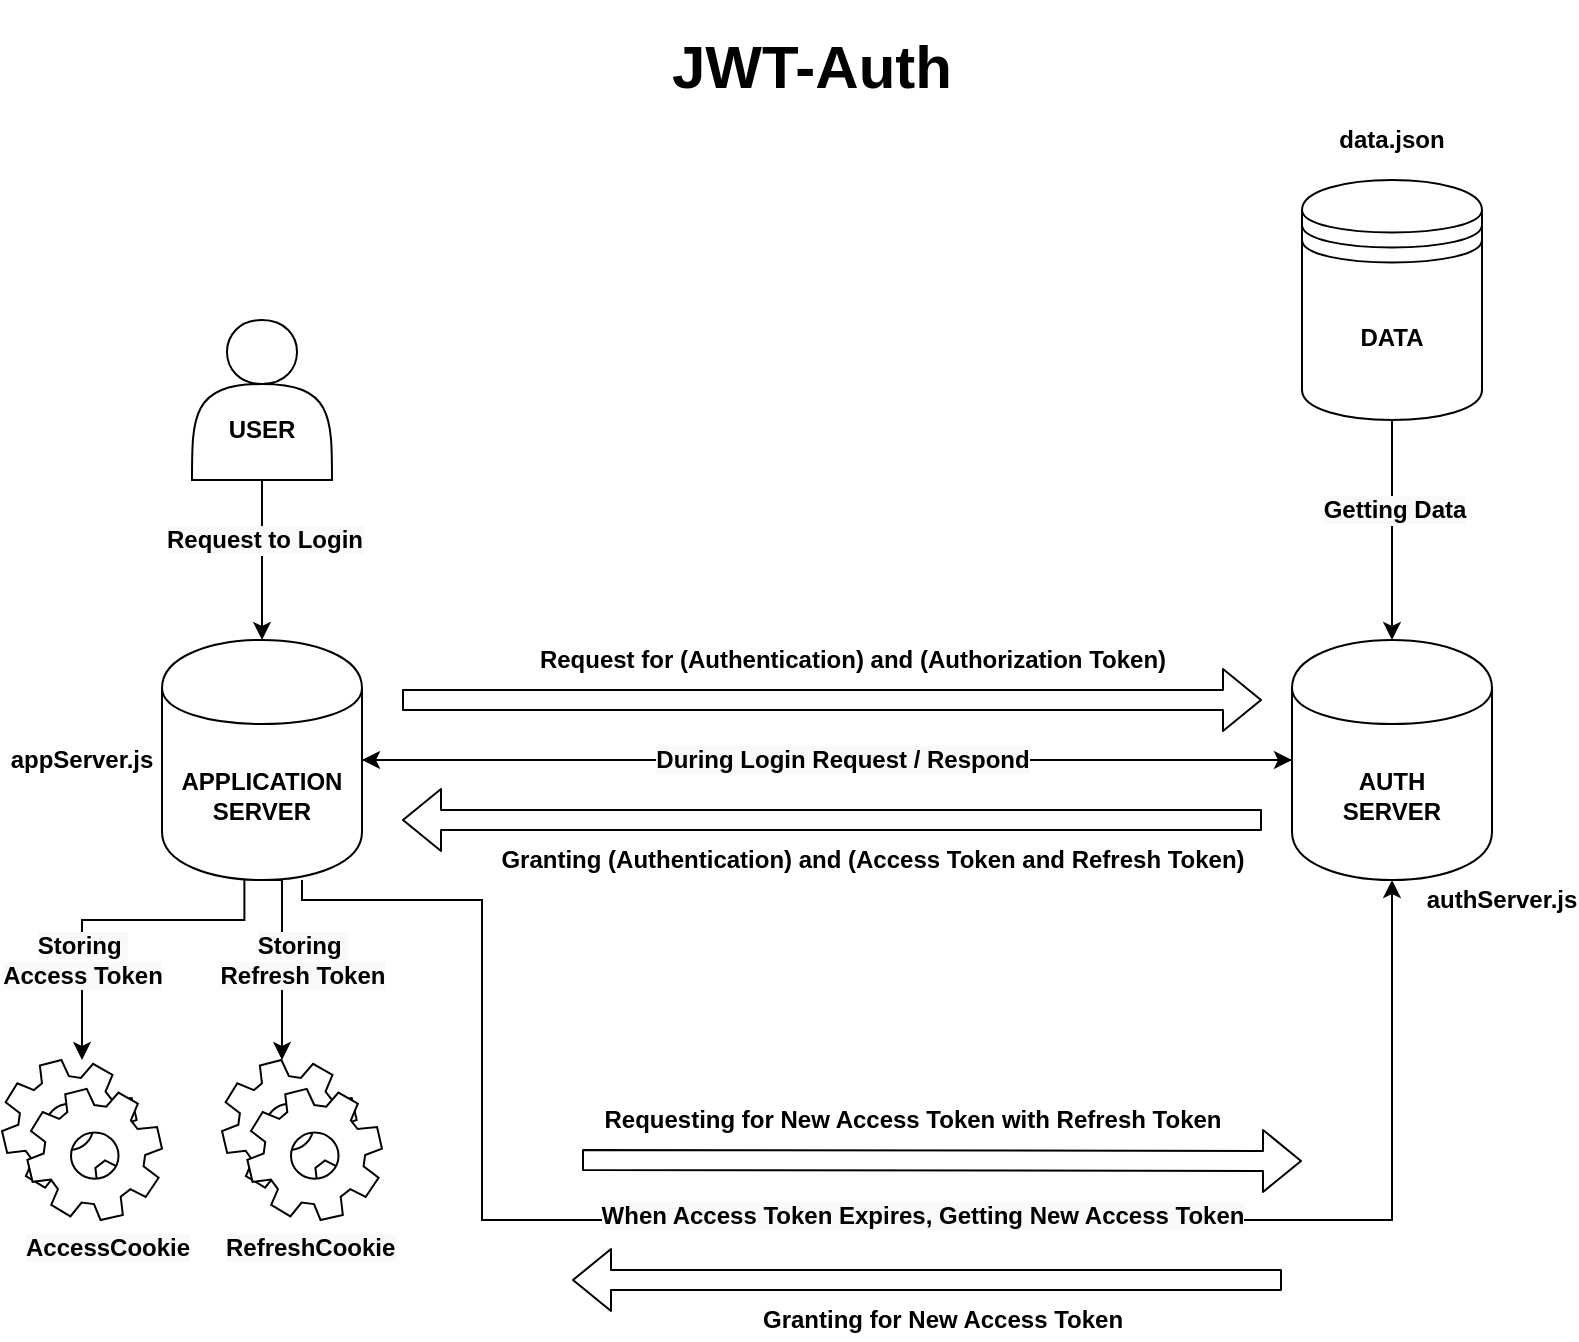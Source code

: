 <mxfile version="13.3.0" type="device"><diagram id="kCG7ILH7ZOw1FWQmVlzB" name="Page-1"><mxGraphModel dx="1038" dy="1680" grid="1" gridSize="10" guides="1" tooltips="1" connect="1" arrows="1" fold="1" page="1" pageScale="1" pageWidth="850" pageHeight="1100" math="0" shadow="0"><root><mxCell id="0"/><mxCell id="1" parent="0"/><mxCell id="ECTDB3NjnhE_dNnD_6sE-19" style="edgeStyle=orthogonalEdgeStyle;rounded=0;orthogonalLoop=1;jettySize=auto;html=1;fontFamily=Helvetica;" parent="1" source="ECTDB3NjnhE_dNnD_6sE-1" target="ECTDB3NjnhE_dNnD_6sE-9" edge="1"><mxGeometry relative="1" as="geometry"/></mxCell><mxCell id="ECTDB3NjnhE_dNnD_6sE-63" style="edgeStyle=orthogonalEdgeStyle;rounded=0;orthogonalLoop=1;jettySize=auto;html=1;fontFamily=Helvetica;exitX=0.412;exitY=0.998;exitDx=0;exitDy=0;exitPerimeter=0;" parent="1" source="ECTDB3NjnhE_dNnD_6sE-1" edge="1"><mxGeometry relative="1" as="geometry"><mxPoint x="160" y="380" as="sourcePoint"/><mxPoint x="80" y="470" as="targetPoint"/><Array as="points"><mxPoint x="161" y="400"/><mxPoint x="80" y="400"/></Array></mxGeometry></mxCell><mxCell id="ECTDB3NjnhE_dNnD_6sE-70" value="&lt;b style=&quot;font-size: 12px ; background-color: rgb(248 , 249 , 250)&quot;&gt;Storing&amp;nbsp;&lt;br&gt;Access Token&lt;/b&gt;" style="edgeLabel;html=1;align=center;verticalAlign=middle;resizable=0;points=[];fontFamily=Helvetica;" parent="ECTDB3NjnhE_dNnD_6sE-63" vertex="1" connectable="0"><mxGeometry x="0.652" y="1" relative="1" as="geometry"><mxPoint x="-1" y="-20.56" as="offset"/></mxGeometry></mxCell><mxCell id="ECTDB3NjnhE_dNnD_6sE-80" style="edgeStyle=orthogonalEdgeStyle;rounded=0;orthogonalLoop=1;jettySize=auto;html=1;entryX=0.5;entryY=1;entryDx=0;entryDy=0;fontFamily=Helvetica;" parent="1" source="ECTDB3NjnhE_dNnD_6sE-1" target="ECTDB3NjnhE_dNnD_6sE-9" edge="1"><mxGeometry relative="1" as="geometry"><Array as="points"><mxPoint x="190" y="390"/><mxPoint x="280" y="390"/><mxPoint x="280" y="550"/><mxPoint x="735" y="550"/></Array></mxGeometry></mxCell><mxCell id="ECTDB3NjnhE_dNnD_6sE-83" value="&lt;span style=&quot;font-size: 12px ; background-color: rgb(248 , 249 , 250)&quot;&gt;&lt;b&gt;When Access Token Expires, Getting New Access Token&lt;/b&gt;&lt;/span&gt;" style="edgeLabel;html=1;align=center;verticalAlign=middle;resizable=0;points=[];fontFamily=Helvetica;" parent="ECTDB3NjnhE_dNnD_6sE-80" vertex="1" connectable="0"><mxGeometry x="0.147" y="2" relative="1" as="geometry"><mxPoint x="-28" as="offset"/></mxGeometry></mxCell><mxCell id="ECTDB3NjnhE_dNnD_6sE-1" value="&lt;b&gt;APPLICATION&lt;br&gt;SERVER&lt;/b&gt;" style="shape=cylinder;whiteSpace=wrap;html=1;boundedLbl=1;backgroundOutline=1;fontFamily=Helvetica;" parent="1" vertex="1"><mxGeometry x="120" y="260" width="100" height="120" as="geometry"/></mxCell><mxCell id="ECTDB3NjnhE_dNnD_6sE-3" value="" style="shape=flexArrow;endArrow=classic;html=1;fontFamily=Helvetica;" parent="1" edge="1"><mxGeometry width="50" height="50" relative="1" as="geometry"><mxPoint x="240" y="290" as="sourcePoint"/><mxPoint x="670" y="290" as="targetPoint"/></mxGeometry></mxCell><mxCell id="ECTDB3NjnhE_dNnD_6sE-4" value="" style="shape=flexArrow;endArrow=classic;html=1;fontFamily=Helvetica;" parent="1" edge="1"><mxGeometry width="50" height="50" relative="1" as="geometry"><mxPoint x="670" y="350" as="sourcePoint"/><mxPoint x="240" y="350" as="targetPoint"/></mxGeometry></mxCell><mxCell id="ECTDB3NjnhE_dNnD_6sE-68" style="edgeStyle=orthogonalEdgeStyle;rounded=0;orthogonalLoop=1;jettySize=auto;html=1;entryX=0.5;entryY=0;entryDx=0;entryDy=0;fontFamily=Helvetica;" parent="1" source="ECTDB3NjnhE_dNnD_6sE-7" target="ECTDB3NjnhE_dNnD_6sE-1" edge="1"><mxGeometry relative="1" as="geometry"><Array as="points"><mxPoint x="170" y="220"/><mxPoint x="170" y="220"/></Array></mxGeometry></mxCell><mxCell id="ECTDB3NjnhE_dNnD_6sE-69" value="&lt;b style=&quot;font-size: 12px ; background-color: rgb(248 , 249 , 250)&quot;&gt;Request to Login&lt;/b&gt;" style="edgeLabel;html=1;align=center;verticalAlign=middle;resizable=0;points=[];fontFamily=Helvetica;" parent="ECTDB3NjnhE_dNnD_6sE-68" vertex="1" connectable="0"><mxGeometry y="10" relative="1" as="geometry"><mxPoint x="-9" y="-10" as="offset"/></mxGeometry></mxCell><mxCell id="ECTDB3NjnhE_dNnD_6sE-7" value="&lt;b&gt;&lt;br&gt;&lt;br&gt;USER&lt;/b&gt;" style="shape=actor;whiteSpace=wrap;html=1;fontFamily=Helvetica;" parent="1" vertex="1"><mxGeometry x="135" y="100" width="70" height="80" as="geometry"/></mxCell><mxCell id="ECTDB3NjnhE_dNnD_6sE-17" style="edgeStyle=orthogonalEdgeStyle;rounded=0;orthogonalLoop=1;jettySize=auto;html=1;entryX=0.5;entryY=0;entryDx=0;entryDy=0;fontFamily=Helvetica;" parent="1" source="ECTDB3NjnhE_dNnD_6sE-8" target="ECTDB3NjnhE_dNnD_6sE-9" edge="1"><mxGeometry relative="1" as="geometry"><Array as="points"><mxPoint x="735" y="200"/><mxPoint x="735" y="200"/></Array></mxGeometry></mxCell><mxCell id="ECTDB3NjnhE_dNnD_6sE-76" value="&lt;span style=&quot;font-size: 12px ; background-color: rgb(248 , 249 , 250)&quot;&gt;&lt;b&gt;Getting Data&lt;/b&gt;&lt;/span&gt;" style="edgeLabel;html=1;align=center;verticalAlign=middle;resizable=0;points=[];fontFamily=Helvetica;" parent="ECTDB3NjnhE_dNnD_6sE-17" vertex="1" connectable="0"><mxGeometry x="-0.091" y="5" relative="1" as="geometry"><mxPoint x="-4" y="-5" as="offset"/></mxGeometry></mxCell><mxCell id="ECTDB3NjnhE_dNnD_6sE-8" value="&lt;b style=&quot;line-height: 120%&quot;&gt;DATA&lt;/b&gt;" style="shape=datastore;whiteSpace=wrap;html=1;fontFamily=Helvetica;" parent="1" vertex="1"><mxGeometry x="690" y="30" width="90" height="120" as="geometry"/></mxCell><mxCell id="ECTDB3NjnhE_dNnD_6sE-20" style="edgeStyle=orthogonalEdgeStyle;rounded=0;orthogonalLoop=1;jettySize=auto;html=1;fontFamily=Helvetica;" parent="1" source="ECTDB3NjnhE_dNnD_6sE-9" target="ECTDB3NjnhE_dNnD_6sE-1" edge="1"><mxGeometry relative="1" as="geometry"><Array as="points"><mxPoint x="450" y="320"/><mxPoint x="450" y="320"/></Array></mxGeometry></mxCell><mxCell id="ECTDB3NjnhE_dNnD_6sE-72" value="&lt;span style=&quot;font-size: 12px ; background-color: rgb(248 , 249 , 250)&quot;&gt;&lt;b&gt;During Login Request / Respond&lt;/b&gt;&lt;/span&gt;" style="edgeLabel;html=1;align=center;verticalAlign=middle;resizable=0;points=[];fontFamily=Helvetica;" parent="ECTDB3NjnhE_dNnD_6sE-20" vertex="1" connectable="0"><mxGeometry x="0.103" y="-1" relative="1" as="geometry"><mxPoint x="31" y="1" as="offset"/></mxGeometry></mxCell><mxCell id="ECTDB3NjnhE_dNnD_6sE-48" style="edgeStyle=orthogonalEdgeStyle;rounded=0;orthogonalLoop=1;jettySize=auto;html=1;fontFamily=Helvetica;exitX=0.5;exitY=1;exitDx=0;exitDy=0;" parent="1" source="ECTDB3NjnhE_dNnD_6sE-1" target="ECTDB3NjnhE_dNnD_6sE-45" edge="1"><mxGeometry relative="1" as="geometry"><mxPoint x="205" y="360" as="sourcePoint"/><mxPoint x="270" y="470" as="targetPoint"/><Array as="points"><mxPoint x="180" y="380"/></Array></mxGeometry></mxCell><mxCell id="ECTDB3NjnhE_dNnD_6sE-71" value="&lt;b style=&quot;font-size: 12px ; background-color: rgb(248 , 249 , 250)&quot;&gt;Storing&amp;nbsp;&lt;br&gt;Refresh Token&lt;/b&gt;" style="edgeLabel;html=1;align=center;verticalAlign=middle;resizable=0;points=[];fontFamily=Helvetica;" parent="ECTDB3NjnhE_dNnD_6sE-48" vertex="1" connectable="0"><mxGeometry x="0.244" y="1" relative="1" as="geometry"><mxPoint x="9" y="-12" as="offset"/></mxGeometry></mxCell><mxCell id="ECTDB3NjnhE_dNnD_6sE-9" value="&lt;b&gt;AUTH&lt;br&gt;SERVER&lt;/b&gt;" style="shape=cylinder;whiteSpace=wrap;html=1;boundedLbl=1;backgroundOutline=1;fontFamily=Helvetica;" parent="1" vertex="1"><mxGeometry x="685" y="260" width="100" height="120" as="geometry"/></mxCell><mxCell id="ECTDB3NjnhE_dNnD_6sE-25" value="&lt;b&gt;appServer.js&lt;/b&gt;" style="text;html=1;strokeColor=none;fillColor=none;align=center;verticalAlign=middle;whiteSpace=wrap;rounded=0;fontFamily=Helvetica;" parent="1" vertex="1"><mxGeometry x="60" y="310" width="40" height="20" as="geometry"/></mxCell><mxCell id="ECTDB3NjnhE_dNnD_6sE-27" value="&lt;b&gt;authServer.js&lt;/b&gt;" style="text;html=1;strokeColor=none;fillColor=none;align=center;verticalAlign=middle;whiteSpace=wrap;rounded=0;fontFamily=Helvetica;" parent="1" vertex="1"><mxGeometry x="770" y="380" width="40" height="20" as="geometry"/></mxCell><mxCell id="ECTDB3NjnhE_dNnD_6sE-29" value="&lt;b&gt;data.json&lt;/b&gt;" style="text;html=1;strokeColor=none;fillColor=none;align=center;verticalAlign=middle;whiteSpace=wrap;rounded=0;fontFamily=Helvetica;" parent="1" vertex="1"><mxGeometry x="715" width="40" height="20" as="geometry"/></mxCell><mxCell id="ECTDB3NjnhE_dNnD_6sE-31" value="&lt;h1&gt;&lt;font style=&quot;font-size: 30px&quot;&gt;JWT-Auth&lt;/font&gt;&lt;/h1&gt;" style="text;html=1;strokeColor=none;fillColor=none;spacing=5;spacingTop=-20;whiteSpace=wrap;overflow=hidden;rounded=0;fontFamily=Helvetica;" parent="1" vertex="1"><mxGeometry x="370" y="-50" width="430" height="120" as="geometry"/></mxCell><mxCell id="ECTDB3NjnhE_dNnD_6sE-36" value="&lt;b&gt;Request for (Authentication) and (Authorization Token)&lt;/b&gt;" style="text;html=1;align=center;verticalAlign=middle;resizable=0;points=[];autosize=1;fontFamily=Helvetica;" parent="1" vertex="1"><mxGeometry x="300" y="260" width="330" height="20" as="geometry"/></mxCell><mxCell id="ECTDB3NjnhE_dNnD_6sE-45" value="" style="shape=mxgraph.bpmn.service_task;html=1;outlineConnect=0;fontFamily=Helvetica;" parent="1" vertex="1"><mxGeometry x="150" y="470" width="80" height="80" as="geometry"/></mxCell><mxCell id="ECTDB3NjnhE_dNnD_6sE-58" value="&lt;b style=&quot;color: rgb(0 , 0 , 0) ; font-family: &amp;#34;helvetica&amp;#34; ; font-size: 12px ; font-style: normal ; letter-spacing: normal ; text-align: center ; text-indent: 0px ; text-transform: none ; word-spacing: 0px ; background-color: rgb(248 , 249 , 250)&quot;&gt;RefreshCookie&lt;/b&gt;" style="text;whiteSpace=wrap;html=1;fontFamily=Helvetica;" parent="1" vertex="1"><mxGeometry x="150" y="550" width="110" height="30" as="geometry"/></mxCell><mxCell id="ECTDB3NjnhE_dNnD_6sE-60" value="&lt;b&gt;Granting (Authentication) and (Access Token and Refresh Token)&lt;/b&gt;" style="text;html=1;align=center;verticalAlign=middle;resizable=0;points=[];autosize=1;fontFamily=Helvetica;" parent="1" vertex="1"><mxGeometry x="280" y="360" width="390" height="20" as="geometry"/></mxCell><mxCell id="ECTDB3NjnhE_dNnD_6sE-61" value="" style="shape=mxgraph.bpmn.service_task;html=1;outlineConnect=0;fontFamily=Helvetica;" parent="1" vertex="1"><mxGeometry x="40" y="470" width="80" height="80" as="geometry"/></mxCell><mxCell id="ECTDB3NjnhE_dNnD_6sE-62" value="&lt;b style=&quot;color: rgb(0 , 0 , 0) ; font-family: &amp;#34;helvetica&amp;#34; ; font-size: 12px ; font-style: normal ; letter-spacing: normal ; text-align: center ; text-indent: 0px ; text-transform: none ; word-spacing: 0px ; background-color: rgb(248 , 249 , 250)&quot;&gt;AccessCookie&lt;/b&gt;" style="text;whiteSpace=wrap;html=1;fontFamily=Helvetica;" parent="1" vertex="1"><mxGeometry x="50" y="550" width="110" height="30" as="geometry"/></mxCell><mxCell id="ECTDB3NjnhE_dNnD_6sE-84" value="" style="shape=flexArrow;endArrow=classic;html=1;fontFamily=Helvetica;" parent="1" edge="1"><mxGeometry width="50" height="50" relative="1" as="geometry"><mxPoint x="330" y="520" as="sourcePoint"/><mxPoint x="690" y="520.5" as="targetPoint"/></mxGeometry></mxCell><mxCell id="ECTDB3NjnhE_dNnD_6sE-87" value="" style="shape=flexArrow;endArrow=classic;html=1;fontFamily=Helvetica;" parent="1" edge="1"><mxGeometry width="50" height="50" relative="1" as="geometry"><mxPoint x="680" y="580" as="sourcePoint"/><mxPoint x="325" y="580" as="targetPoint"/></mxGeometry></mxCell><mxCell id="ECTDB3NjnhE_dNnD_6sE-88" value="&lt;span style=&quot;color: rgba(0 , 0 , 0 , 0) ; font-family: monospace ; font-size: 0px&quot;&gt;%3CmxGraphModel%3E%3Croot%3E%3CmxCell%20id%3D%220%22%2F%3E%3CmxCell%20id%3D%221%22%20parent%3D%220%22%2F%3E%3CmxCell%20id%3D%222%22%20value%3D%22%26lt%3Bb%26gt%3BRequest%20for%20(Authentication)%20and%20(Authorization%20Token)%26lt%3B%2Fb%26gt%3B%22%20style%3D%22text%3Bhtml%3D1%3Balign%3Dcenter%3BverticalAlign%3Dmiddle%3Bresizable%3D0%3Bpoints%3D%5B%5D%3Bautosize%3D1%3BfontFamily%3DHelvetica%3B%22%20vertex%3D%221%22%20parent%3D%221%22%3E%3CmxGeometry%20x%3D%22300%22%20y%3D%22260%22%20width%3D%22330%22%20height%3D%2220%22%20as%3D%22geometry%22%2F%3E%3C%2FmxCell%3E%3C%2Froot%3E%3C%2FmxGraphModel%3E&lt;/span&gt;&lt;span style=&quot;color: rgba(0 , 0 , 0 , 0) ; font-family: monospace ; font-size: 0px&quot;&gt;%3CmxGraphModel%3E%3Croot%3E%3CmxCell%20id%3D%220%22%2F%3E%3CmxCell%20id%3D%221%22%20parent%3D%220%22%2F%3E%3CmxCell%20id%3D%222%22%20value%3D%22%26lt%3Bb%26gt%3BRequest%20for%20(Authentication)%20and%20(Authorization%20Token)%26lt%3B%2Fb%26gt%3B%22%20style%3D%22text%3Bhtml%3D1%3Balign%3Dcenter%3BverticalAlign%3Dmiddle%3Bresizable%3D0%3Bpoints%3D%5B%5D%3Bautosize%3D1%3BfontFamily%3DHelvetica%3B%22%20vertex%3D%221%22%20parent%3D%221%22%3E%3CmxGeometry%20x%3D%22300%22%20y%3D%22260%22%20width%3D%22330%22%20height%3D%2220%22%20as%3D%22geometry%22%2F%3E%3C%2FmxCell%3E%3C%2Froot%3E%3C%2FmxGraphModel%3E&lt;/span&gt;" style="text;html=1;align=center;verticalAlign=middle;resizable=0;points=[];autosize=1;fontFamily=Helvetica;" parent="1" vertex="1"><mxGeometry x="532" y="491" width="20" height="20" as="geometry"/></mxCell><mxCell id="ECTDB3NjnhE_dNnD_6sE-89" value="&lt;b&gt;Requesting for New Access Token with Refresh Token&lt;/b&gt;" style="text;html=1;align=center;verticalAlign=middle;resizable=0;points=[];autosize=1;fontFamily=Helvetica;" parent="1" vertex="1"><mxGeometry x="335" y="490" width="320" height="20" as="geometry"/></mxCell><mxCell id="ECTDB3NjnhE_dNnD_6sE-90" value="&lt;b&gt;Granting for New Access Token&lt;/b&gt;" style="text;html=1;align=center;verticalAlign=middle;resizable=0;points=[];autosize=1;fontFamily=Helvetica;" parent="1" vertex="1"><mxGeometry x="410" y="590" width="200" height="20" as="geometry"/></mxCell></root></mxGraphModel></diagram></mxfile>